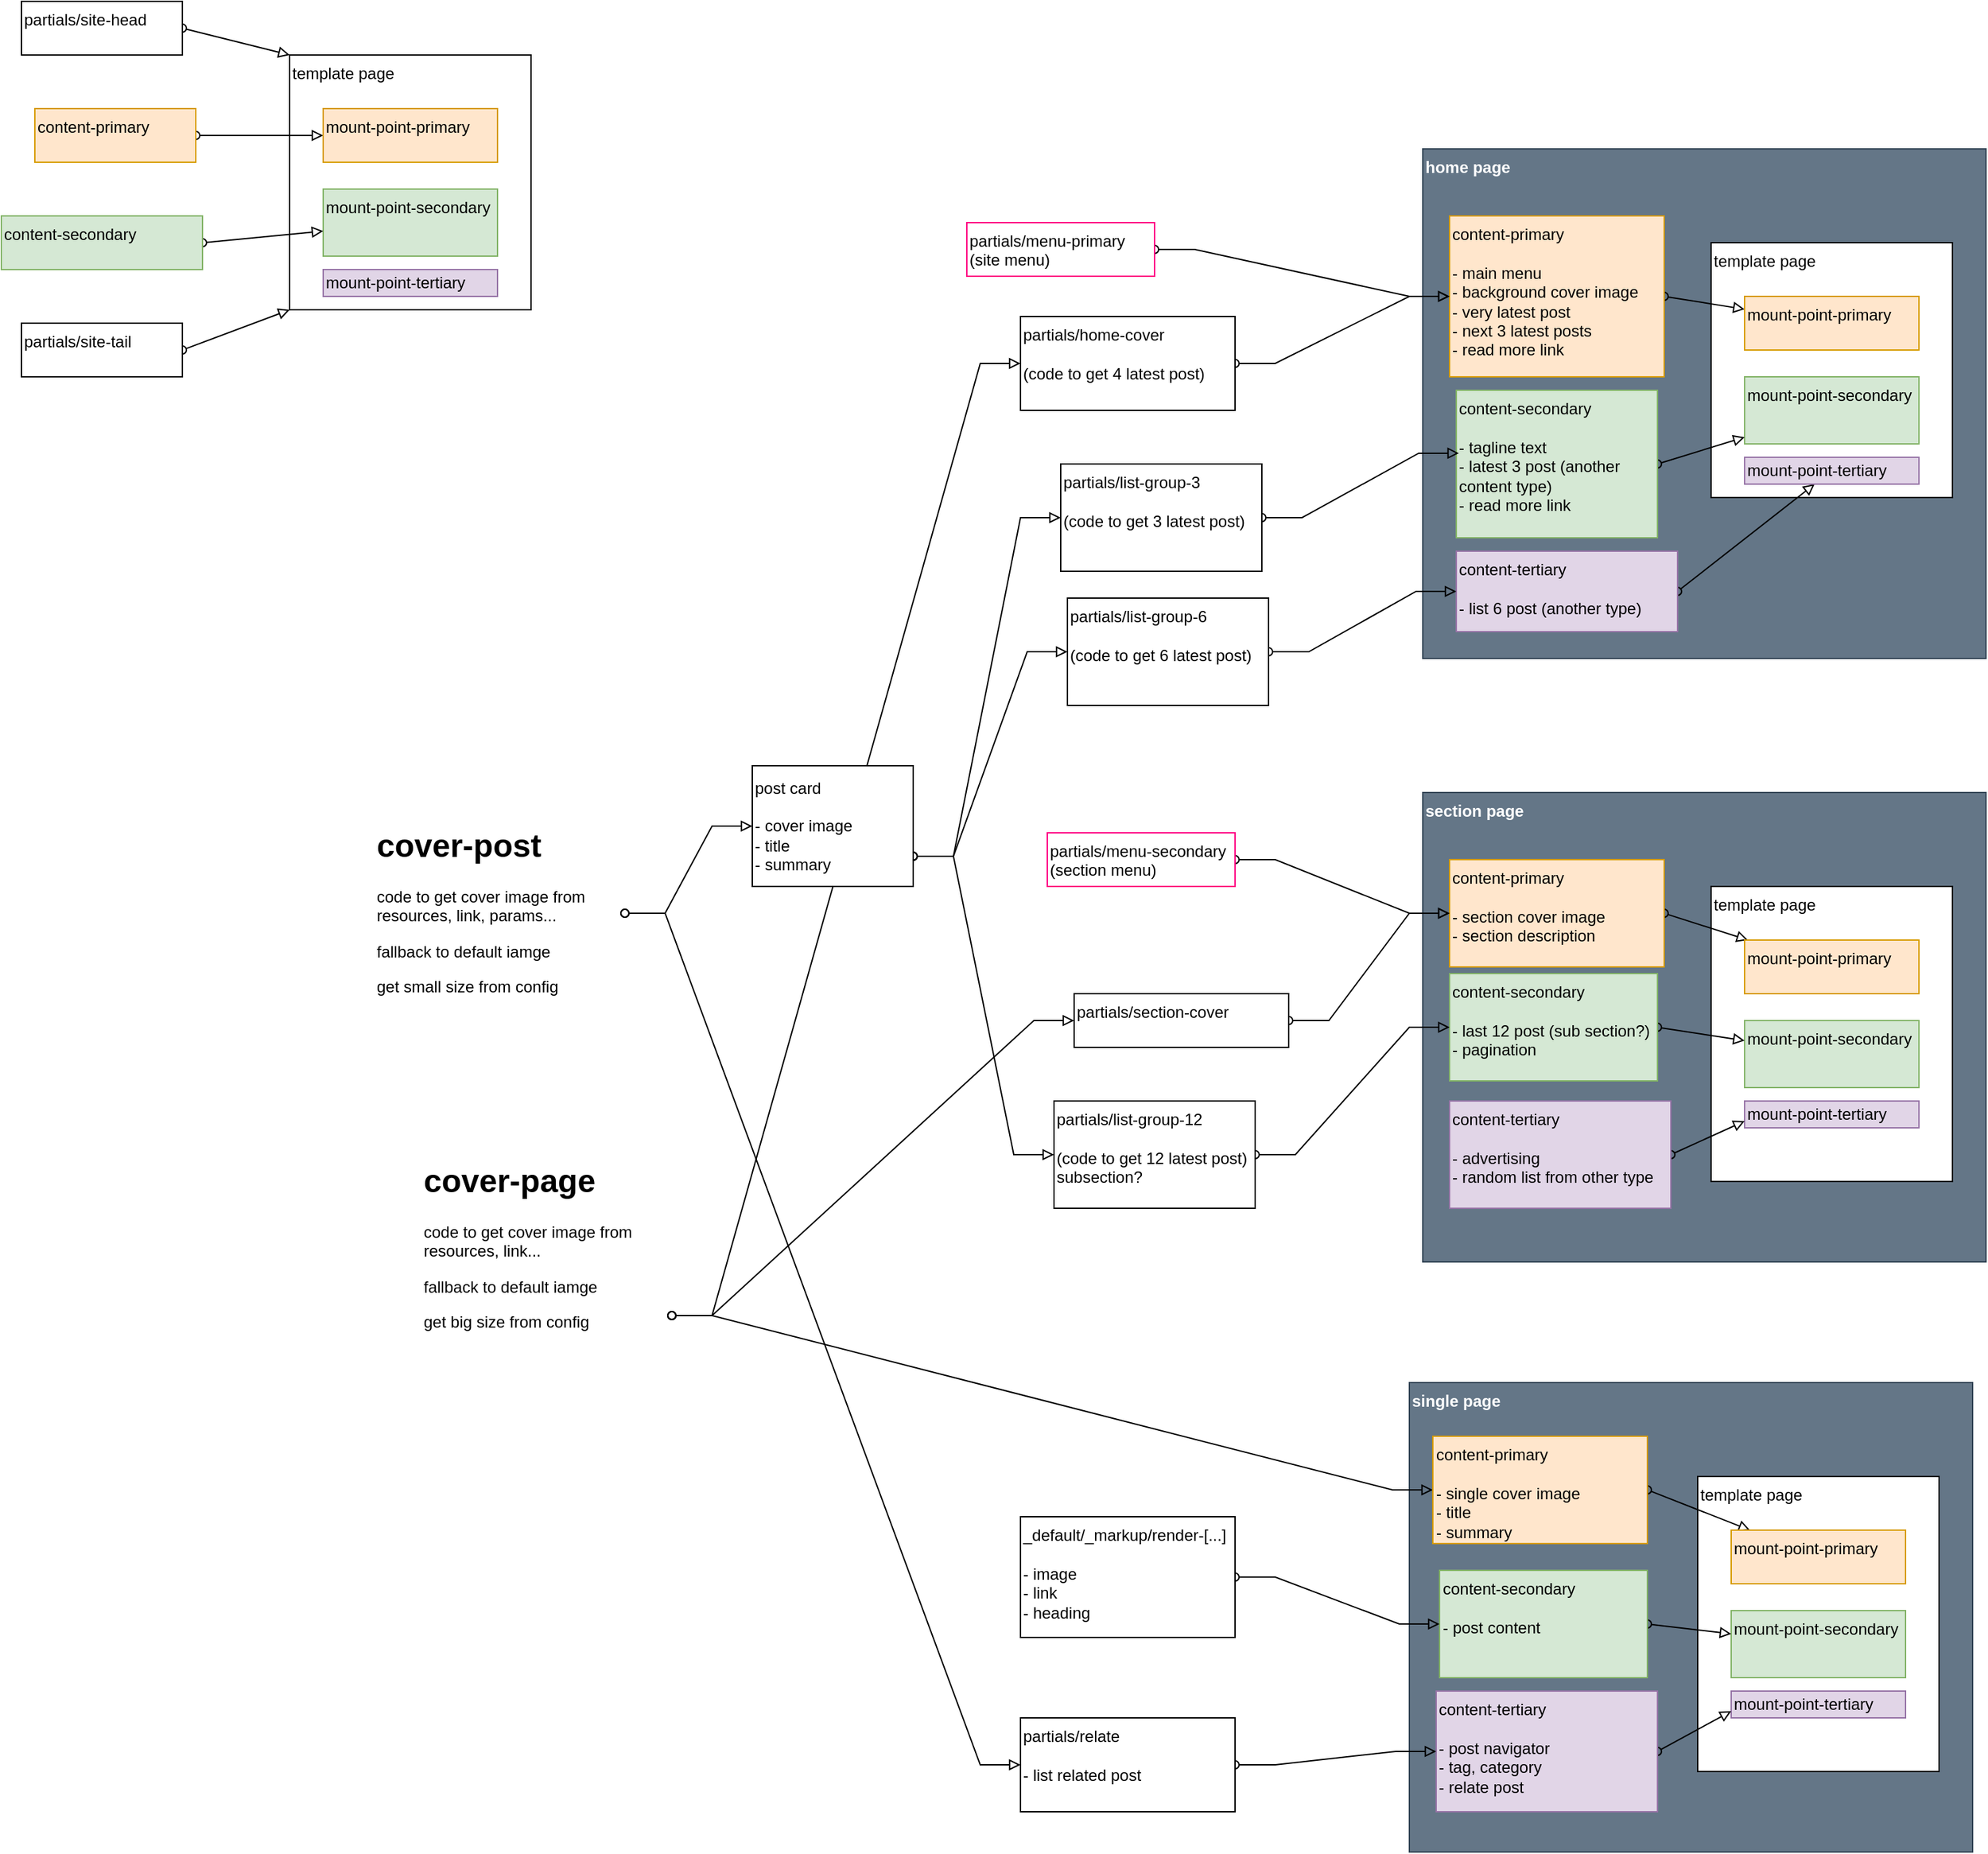 <mxfile version="13.5.8" type="github">
  <diagram id="3CC6cZOWKc5HPjwIYp_i" name="Page-1">
    <mxGraphModel dx="2523" dy="861" grid="1" gridSize="10" guides="1" tooltips="1" connect="1" arrows="1" fold="1" page="1" pageScale="1" pageWidth="850" pageHeight="1100" math="0" shadow="0">
      <root>
        <mxCell id="0" />
        <mxCell id="1" parent="0" />
        <mxCell id="9Z9RfsvURIoyUKrnc7gD-143" value="single page" style="rounded=0;whiteSpace=wrap;html=1;glass=0;sketch=0;fontSize=12;align=left;fillColor=#647687;strokeColor=#314354;fontColor=#ffffff;verticalAlign=top;fontStyle=1" vertex="1" parent="1">
          <mxGeometry x="350" y="1090" width="420" height="350" as="geometry" />
        </mxCell>
        <mxCell id="9Z9RfsvURIoyUKrnc7gD-97" value="home page" style="rounded=0;whiteSpace=wrap;html=1;glass=0;sketch=0;fontSize=12;align=left;fillColor=#647687;strokeColor=#314354;fontColor=#ffffff;verticalAlign=top;fontStyle=1" vertex="1" parent="1">
          <mxGeometry x="360" y="170" width="420" height="380" as="geometry" />
        </mxCell>
        <mxCell id="9Z9RfsvURIoyUKrnc7gD-37" value="template page" style="rounded=0;whiteSpace=wrap;html=1;align=left;verticalAlign=top;" vertex="1" parent="1">
          <mxGeometry x="-485" y="100" width="180" height="190" as="geometry" />
        </mxCell>
        <mxCell id="9Z9RfsvURIoyUKrnc7gD-51" style="edgeStyle=none;rounded=0;orthogonalLoop=1;jettySize=auto;html=1;exitX=1;exitY=0.5;exitDx=0;exitDy=0;startArrow=oval;startFill=0;endArrow=block;endFill=0;fontSize=12;" edge="1" parent="1" source="9Z9RfsvURIoyUKrnc7gD-38" target="9Z9RfsvURIoyUKrnc7gD-43">
          <mxGeometry relative="1" as="geometry" />
        </mxCell>
        <mxCell id="9Z9RfsvURIoyUKrnc7gD-38" value="content-primary" style="rounded=0;whiteSpace=wrap;html=1;align=left;verticalAlign=top;fillColor=#ffe6cc;strokeColor=#d79b00;" vertex="1" parent="1">
          <mxGeometry x="-675" y="140" width="120" height="40" as="geometry" />
        </mxCell>
        <mxCell id="9Z9RfsvURIoyUKrnc7gD-43" value="mount-point-primary" style="whiteSpace=wrap;html=1;rounded=0;align=left;verticalAlign=top;strokeColor=#d79b00;fillColor=#ffe6cc;" vertex="1" parent="1">
          <mxGeometry x="-460" y="140" width="130" height="40" as="geometry" />
        </mxCell>
        <mxCell id="9Z9RfsvURIoyUKrnc7gD-45" value="mount-point-secondary" style="whiteSpace=wrap;html=1;rounded=0;align=left;verticalAlign=top;strokeColor=#82b366;fillColor=#d5e8d4;" vertex="1" parent="1">
          <mxGeometry x="-460" y="200" width="130" height="50" as="geometry" />
        </mxCell>
        <mxCell id="9Z9RfsvURIoyUKrnc7gD-52" style="edgeStyle=none;rounded=0;orthogonalLoop=1;jettySize=auto;html=1;exitX=1;exitY=0.5;exitDx=0;exitDy=0;startArrow=oval;startFill=0;endArrow=block;endFill=0;fontSize=12;" edge="1" parent="1" source="9Z9RfsvURIoyUKrnc7gD-46" target="9Z9RfsvURIoyUKrnc7gD-45">
          <mxGeometry relative="1" as="geometry" />
        </mxCell>
        <mxCell id="9Z9RfsvURIoyUKrnc7gD-46" value="content-secondary" style="rounded=0;whiteSpace=wrap;html=1;align=left;verticalAlign=top;fillColor=#d5e8d4;strokeColor=#82b366;" vertex="1" parent="1">
          <mxGeometry x="-700" y="220" width="150" height="40" as="geometry" />
        </mxCell>
        <mxCell id="9Z9RfsvURIoyUKrnc7gD-56" style="edgeStyle=none;rounded=0;orthogonalLoop=1;jettySize=auto;html=1;exitX=1;exitY=0.5;exitDx=0;exitDy=0;entryX=0;entryY=0;entryDx=0;entryDy=0;startArrow=oval;startFill=0;endArrow=block;endFill=0;fontSize=12;" edge="1" parent="1" source="9Z9RfsvURIoyUKrnc7gD-53" target="9Z9RfsvURIoyUKrnc7gD-37">
          <mxGeometry relative="1" as="geometry" />
        </mxCell>
        <mxCell id="9Z9RfsvURIoyUKrnc7gD-53" value="partials/site-head" style="rounded=0;whiteSpace=wrap;html=1;align=left;verticalAlign=top;" vertex="1" parent="1">
          <mxGeometry x="-685" y="60" width="120" height="40" as="geometry" />
        </mxCell>
        <mxCell id="9Z9RfsvURIoyUKrnc7gD-55" style="edgeStyle=none;rounded=0;orthogonalLoop=1;jettySize=auto;html=1;exitX=1;exitY=0.5;exitDx=0;exitDy=0;entryX=0;entryY=1;entryDx=0;entryDy=0;startArrow=oval;startFill=0;endArrow=block;endFill=0;fontSize=12;" edge="1" parent="1" source="9Z9RfsvURIoyUKrnc7gD-54" target="9Z9RfsvURIoyUKrnc7gD-37">
          <mxGeometry relative="1" as="geometry" />
        </mxCell>
        <mxCell id="9Z9RfsvURIoyUKrnc7gD-54" value="partials/site-tail" style="rounded=0;whiteSpace=wrap;html=1;align=left;verticalAlign=top;" vertex="1" parent="1">
          <mxGeometry x="-685" y="300" width="120" height="40" as="geometry" />
        </mxCell>
        <mxCell id="9Z9RfsvURIoyUKrnc7gD-68" value="template page" style="rounded=0;whiteSpace=wrap;html=1;align=left;verticalAlign=top;" vertex="1" parent="1">
          <mxGeometry x="575" y="240" width="180" height="190" as="geometry" />
        </mxCell>
        <mxCell id="9Z9RfsvURIoyUKrnc7gD-69" style="edgeStyle=none;rounded=0;orthogonalLoop=1;jettySize=auto;html=1;exitX=1;exitY=0.5;exitDx=0;exitDy=0;startArrow=oval;startFill=0;endArrow=block;endFill=0;fontSize=12;" edge="1" source="9Z9RfsvURIoyUKrnc7gD-70" target="9Z9RfsvURIoyUKrnc7gD-71" parent="1">
          <mxGeometry relative="1" as="geometry" />
        </mxCell>
        <mxCell id="9Z9RfsvURIoyUKrnc7gD-70" value="content-primary&lt;br&gt;&lt;br&gt;- main menu&lt;br&gt;- background cover image&lt;br&gt;-&amp;nbsp;very latest post&lt;br&gt;- next 3 latest posts&lt;br&gt;- read more link" style="rounded=0;whiteSpace=wrap;html=1;align=left;verticalAlign=top;fillColor=#ffe6cc;strokeColor=#d79b00;" vertex="1" parent="1">
          <mxGeometry x="380" y="220" width="160" height="120" as="geometry" />
        </mxCell>
        <mxCell id="9Z9RfsvURIoyUKrnc7gD-71" value="mount-point-primary" style="whiteSpace=wrap;html=1;rounded=0;align=left;verticalAlign=top;strokeColor=#d79b00;fillColor=#ffe6cc;" vertex="1" parent="1">
          <mxGeometry x="600" y="280" width="130" height="40" as="geometry" />
        </mxCell>
        <mxCell id="9Z9RfsvURIoyUKrnc7gD-72" value="mount-point-secondary" style="whiteSpace=wrap;html=1;rounded=0;align=left;verticalAlign=top;strokeColor=#82b366;fillColor=#d5e8d4;" vertex="1" parent="1">
          <mxGeometry x="600" y="340" width="130" height="50" as="geometry" />
        </mxCell>
        <mxCell id="9Z9RfsvURIoyUKrnc7gD-73" style="edgeStyle=none;rounded=0;orthogonalLoop=1;jettySize=auto;html=1;exitX=1;exitY=0.5;exitDx=0;exitDy=0;startArrow=oval;startFill=0;endArrow=block;endFill=0;fontSize=12;" edge="1" source="9Z9RfsvURIoyUKrnc7gD-74" target="9Z9RfsvURIoyUKrnc7gD-72" parent="1">
          <mxGeometry relative="1" as="geometry" />
        </mxCell>
        <mxCell id="9Z9RfsvURIoyUKrnc7gD-74" value="content-secondary&lt;br&gt;&lt;br&gt;- tagline text&lt;br&gt;- latest 3 post (another content type)&lt;br&gt;- read more link" style="rounded=0;whiteSpace=wrap;html=1;align=left;verticalAlign=top;fillColor=#d5e8d4;strokeColor=#82b366;" vertex="1" parent="1">
          <mxGeometry x="385" y="350" width="150" height="110" as="geometry" />
        </mxCell>
        <mxCell id="9Z9RfsvURIoyUKrnc7gD-98" value="section page" style="rounded=0;whiteSpace=wrap;html=1;glass=0;sketch=0;fontSize=12;align=left;fillColor=#647687;strokeColor=#314354;fontColor=#ffffff;verticalAlign=top;fontStyle=1" vertex="1" parent="1">
          <mxGeometry x="360" y="650" width="420" height="350" as="geometry" />
        </mxCell>
        <mxCell id="9Z9RfsvURIoyUKrnc7gD-99" value="template page" style="rounded=0;whiteSpace=wrap;html=1;align=left;verticalAlign=top;" vertex="1" parent="1">
          <mxGeometry x="575" y="720" width="180" height="220" as="geometry" />
        </mxCell>
        <mxCell id="9Z9RfsvURIoyUKrnc7gD-100" style="edgeStyle=none;rounded=0;orthogonalLoop=1;jettySize=auto;html=1;exitX=1;exitY=0.5;exitDx=0;exitDy=0;startArrow=oval;startFill=0;endArrow=block;endFill=0;fontSize=12;" edge="1" source="9Z9RfsvURIoyUKrnc7gD-101" target="9Z9RfsvURIoyUKrnc7gD-102" parent="1">
          <mxGeometry relative="1" as="geometry" />
        </mxCell>
        <mxCell id="9Z9RfsvURIoyUKrnc7gD-101" value="content-primary&lt;br&gt;&lt;br&gt;- section cover image&lt;br&gt;- section description" style="rounded=0;whiteSpace=wrap;html=1;align=left;verticalAlign=top;fillColor=#ffe6cc;strokeColor=#d79b00;" vertex="1" parent="1">
          <mxGeometry x="380" y="700" width="160" height="80" as="geometry" />
        </mxCell>
        <mxCell id="9Z9RfsvURIoyUKrnc7gD-102" value="mount-point-primary" style="whiteSpace=wrap;html=1;rounded=0;align=left;verticalAlign=top;strokeColor=#d79b00;fillColor=#ffe6cc;" vertex="1" parent="1">
          <mxGeometry x="600" y="760" width="130" height="40" as="geometry" />
        </mxCell>
        <mxCell id="9Z9RfsvURIoyUKrnc7gD-103" value="mount-point-secondary" style="whiteSpace=wrap;html=1;rounded=0;align=left;verticalAlign=top;strokeColor=#82b366;fillColor=#d5e8d4;" vertex="1" parent="1">
          <mxGeometry x="600" y="820" width="130" height="50" as="geometry" />
        </mxCell>
        <mxCell id="9Z9RfsvURIoyUKrnc7gD-104" style="edgeStyle=none;rounded=0;orthogonalLoop=1;jettySize=auto;html=1;exitX=1;exitY=0.5;exitDx=0;exitDy=0;startArrow=oval;startFill=0;endArrow=block;endFill=0;fontSize=12;" edge="1" source="9Z9RfsvURIoyUKrnc7gD-105" target="9Z9RfsvURIoyUKrnc7gD-103" parent="1">
          <mxGeometry relative="1" as="geometry" />
        </mxCell>
        <mxCell id="9Z9RfsvURIoyUKrnc7gD-105" value="content-secondary&lt;br&gt;&lt;br&gt;- last 12 post (sub section?)&lt;br&gt;- pagination" style="rounded=0;whiteSpace=wrap;html=1;align=left;verticalAlign=top;fillColor=#d5e8d4;strokeColor=#82b366;" vertex="1" parent="1">
          <mxGeometry x="380" y="785" width="155" height="80" as="geometry" />
        </mxCell>
        <mxCell id="9Z9RfsvURIoyUKrnc7gD-107" value="" style="edgeStyle=entityRelationEdgeStyle;rounded=0;orthogonalLoop=1;jettySize=auto;html=1;startArrow=oval;startFill=0;endArrow=block;endFill=0;fontSize=12;" edge="1" parent="1" source="9Z9RfsvURIoyUKrnc7gD-106" target="9Z9RfsvURIoyUKrnc7gD-70">
          <mxGeometry relative="1" as="geometry" />
        </mxCell>
        <mxCell id="9Z9RfsvURIoyUKrnc7gD-106" value="partials/menu-primary&lt;br&gt;(site menu)" style="rounded=0;whiteSpace=wrap;html=1;align=left;verticalAlign=top;strokeColor=#FF0080;" vertex="1" parent="1">
          <mxGeometry x="20" y="225" width="140" height="40" as="geometry" />
        </mxCell>
        <mxCell id="9Z9RfsvURIoyUKrnc7gD-108" value="mount-point-tertiary" style="rounded=0;whiteSpace=wrap;html=1;glass=0;sketch=0;fontSize=12;align=left;fillColor=#e1d5e7;strokeColor=#9673a6;" vertex="1" parent="1">
          <mxGeometry x="-460" y="260" width="130" height="20" as="geometry" />
        </mxCell>
        <mxCell id="9Z9RfsvURIoyUKrnc7gD-109" value="mount-point-tertiary" style="rounded=0;whiteSpace=wrap;html=1;glass=0;sketch=0;fontSize=12;align=left;fillColor=#e1d5e7;strokeColor=#9673a6;" vertex="1" parent="1">
          <mxGeometry x="600" y="880" width="130" height="20" as="geometry" />
        </mxCell>
        <mxCell id="9Z9RfsvURIoyUKrnc7gD-111" style="edgeStyle=none;rounded=0;orthogonalLoop=1;jettySize=auto;html=1;exitX=1;exitY=0.5;exitDx=0;exitDy=0;entryX=0;entryY=0.75;entryDx=0;entryDy=0;startArrow=oval;startFill=0;endArrow=block;endFill=0;fontSize=12;" edge="1" parent="1" source="9Z9RfsvURIoyUKrnc7gD-110" target="9Z9RfsvURIoyUKrnc7gD-109">
          <mxGeometry relative="1" as="geometry" />
        </mxCell>
        <mxCell id="9Z9RfsvURIoyUKrnc7gD-110" value="content-tertiary&lt;br&gt;&lt;br&gt;- advertising&lt;br&gt;- random list from other type" style="rounded=0;whiteSpace=wrap;html=1;align=left;verticalAlign=top;fillColor=#e1d5e7;strokeColor=#9673a6;" vertex="1" parent="1">
          <mxGeometry x="380" y="880" width="165" height="80" as="geometry" />
        </mxCell>
        <mxCell id="9Z9RfsvURIoyUKrnc7gD-115" style="edgeStyle=entityRelationEdgeStyle;rounded=0;orthogonalLoop=1;jettySize=auto;html=1;exitX=1;exitY=0.5;exitDx=0;exitDy=0;entryX=0;entryY=0.5;entryDx=0;entryDy=0;startArrow=oval;startFill=0;endArrow=block;endFill=0;fontSize=12;" edge="1" parent="1" source="9Z9RfsvURIoyUKrnc7gD-114" target="9Z9RfsvURIoyUKrnc7gD-70">
          <mxGeometry relative="1" as="geometry" />
        </mxCell>
        <mxCell id="9Z9RfsvURIoyUKrnc7gD-114" value="partials/home-cover&lt;br&gt;&lt;br&gt;(code to get 4 latest post)" style="rounded=0;whiteSpace=wrap;html=1;align=left;verticalAlign=top;" vertex="1" parent="1">
          <mxGeometry x="60" y="295" width="160" height="70" as="geometry" />
        </mxCell>
        <mxCell id="9Z9RfsvURIoyUKrnc7gD-117" style="edgeStyle=entityRelationEdgeStyle;rounded=0;orthogonalLoop=1;jettySize=auto;html=1;exitX=1;exitY=0.5;exitDx=0;exitDy=0;entryX=0.013;entryY=0.427;entryDx=0;entryDy=0;entryPerimeter=0;startArrow=oval;startFill=0;endArrow=block;endFill=0;fontSize=12;" edge="1" parent="1" source="9Z9RfsvURIoyUKrnc7gD-116" target="9Z9RfsvURIoyUKrnc7gD-74">
          <mxGeometry relative="1" as="geometry" />
        </mxCell>
        <mxCell id="9Z9RfsvURIoyUKrnc7gD-116" value="partials/list-group-3&lt;br&gt;&lt;br&gt;(code to get 3 latest post)" style="rounded=0;whiteSpace=wrap;html=1;align=left;verticalAlign=top;" vertex="1" parent="1">
          <mxGeometry x="90" y="405" width="150" height="80" as="geometry" />
        </mxCell>
        <mxCell id="9Z9RfsvURIoyUKrnc7gD-120" style="edgeStyle=none;rounded=0;orthogonalLoop=1;jettySize=auto;html=1;exitX=1;exitY=0.5;exitDx=0;exitDy=0;startArrow=oval;startFill=0;endArrow=block;endFill=0;fontSize=12;" edge="1" parent="1" source="9Z9RfsvURIoyUKrnc7gD-118" target="9Z9RfsvURIoyUKrnc7gD-119">
          <mxGeometry relative="1" as="geometry" />
        </mxCell>
        <mxCell id="9Z9RfsvURIoyUKrnc7gD-118" value="content-tertiary&lt;br&gt;&lt;br&gt;- list 6 post (another type)" style="rounded=0;whiteSpace=wrap;html=1;align=left;verticalAlign=top;fillColor=#e1d5e7;strokeColor=#9673a6;" vertex="1" parent="1">
          <mxGeometry x="385" y="470" width="165" height="60" as="geometry" />
        </mxCell>
        <mxCell id="9Z9RfsvURIoyUKrnc7gD-119" value="mount-point-tertiary" style="rounded=0;whiteSpace=wrap;html=1;glass=0;sketch=0;fontSize=12;align=left;fillColor=#e1d5e7;strokeColor=#9673a6;" vertex="1" parent="1">
          <mxGeometry x="600" y="400" width="130" height="20" as="geometry" />
        </mxCell>
        <mxCell id="9Z9RfsvURIoyUKrnc7gD-122" style="edgeStyle=entityRelationEdgeStyle;rounded=0;orthogonalLoop=1;jettySize=auto;html=1;exitX=1;exitY=0.5;exitDx=0;exitDy=0;startArrow=oval;startFill=0;endArrow=block;endFill=0;fontSize=12;" edge="1" parent="1" source="9Z9RfsvURIoyUKrnc7gD-121" target="9Z9RfsvURIoyUKrnc7gD-118">
          <mxGeometry relative="1" as="geometry" />
        </mxCell>
        <mxCell id="9Z9RfsvURIoyUKrnc7gD-121" value="partials/list-group-6&lt;br&gt;&lt;br&gt;(code to get 6 latest post)" style="rounded=0;whiteSpace=wrap;html=1;align=left;verticalAlign=top;" vertex="1" parent="1">
          <mxGeometry x="95" y="505" width="150" height="80" as="geometry" />
        </mxCell>
        <mxCell id="9Z9RfsvURIoyUKrnc7gD-125" style="edgeStyle=entityRelationEdgeStyle;rounded=0;orthogonalLoop=1;jettySize=auto;html=1;exitX=1;exitY=0.75;exitDx=0;exitDy=0;startArrow=oval;startFill=0;endArrow=block;endFill=0;fontSize=12;" edge="1" parent="1" source="9Z9RfsvURIoyUKrnc7gD-124" target="9Z9RfsvURIoyUKrnc7gD-114">
          <mxGeometry relative="1" as="geometry" />
        </mxCell>
        <mxCell id="9Z9RfsvURIoyUKrnc7gD-128" style="edgeStyle=entityRelationEdgeStyle;rounded=0;orthogonalLoop=1;jettySize=auto;html=1;exitX=1;exitY=0.75;exitDx=0;exitDy=0;entryX=0;entryY=0.5;entryDx=0;entryDy=0;startArrow=oval;startFill=0;endArrow=block;endFill=0;fontSize=12;" edge="1" parent="1" source="9Z9RfsvURIoyUKrnc7gD-124" target="9Z9RfsvURIoyUKrnc7gD-127">
          <mxGeometry relative="1" as="geometry" />
        </mxCell>
        <mxCell id="9Z9RfsvURIoyUKrnc7gD-154" style="edgeStyle=entityRelationEdgeStyle;rounded=0;orthogonalLoop=1;jettySize=auto;html=1;exitX=1;exitY=0.75;exitDx=0;exitDy=0;startArrow=oval;startFill=0;endArrow=block;endFill=0;fontSize=12;entryX=0;entryY=0.5;entryDx=0;entryDy=0;" edge="1" parent="1" source="9Z9RfsvURIoyUKrnc7gD-124" target="9Z9RfsvURIoyUKrnc7gD-146">
          <mxGeometry relative="1" as="geometry">
            <mxPoint x="190" y="1210" as="targetPoint" />
          </mxGeometry>
        </mxCell>
        <mxCell id="9Z9RfsvURIoyUKrnc7gD-124" value="&lt;h1&gt;cover-page&lt;/h1&gt;&lt;p&gt;code to get cover image from resources, link...&lt;/p&gt;&lt;p&gt;fallback to default iamge&lt;/p&gt;&lt;p&gt;get big size from config&lt;/p&gt;" style="text;html=1;strokeColor=none;fillColor=none;spacing=5;spacingTop=-20;whiteSpace=wrap;overflow=hidden;rounded=0;" vertex="1" parent="1">
          <mxGeometry x="-390" y="920" width="190" height="160" as="geometry" />
        </mxCell>
        <mxCell id="9Z9RfsvURIoyUKrnc7gD-137" style="edgeStyle=entityRelationEdgeStyle;rounded=0;orthogonalLoop=1;jettySize=auto;html=1;exitX=1;exitY=0.5;exitDx=0;exitDy=0;startArrow=oval;startFill=0;endArrow=block;endFill=0;fontSize=12;" edge="1" parent="1" source="9Z9RfsvURIoyUKrnc7gD-127" target="9Z9RfsvURIoyUKrnc7gD-101">
          <mxGeometry relative="1" as="geometry" />
        </mxCell>
        <mxCell id="9Z9RfsvURIoyUKrnc7gD-127" value="partials/section-cover" style="rounded=0;whiteSpace=wrap;html=1;align=left;verticalAlign=top;" vertex="1" parent="1">
          <mxGeometry x="100" y="800" width="160" height="40" as="geometry" />
        </mxCell>
        <mxCell id="9Z9RfsvURIoyUKrnc7gD-133" style="edgeStyle=entityRelationEdgeStyle;rounded=0;orthogonalLoop=1;jettySize=auto;html=1;startArrow=oval;startFill=0;endArrow=block;endFill=0;fontSize=12;exitX=1;exitY=0.5;exitDx=0;exitDy=0;" edge="1" parent="1" source="9Z9RfsvURIoyUKrnc7gD-129" target="9Z9RfsvURIoyUKrnc7gD-130">
          <mxGeometry relative="1" as="geometry">
            <mxPoint x="-180" y="600" as="sourcePoint" />
          </mxGeometry>
        </mxCell>
        <mxCell id="9Z9RfsvURIoyUKrnc7gD-159" style="edgeStyle=entityRelationEdgeStyle;rounded=0;orthogonalLoop=1;jettySize=auto;html=1;exitX=1;exitY=0.5;exitDx=0;exitDy=0;entryX=0;entryY=0.5;entryDx=0;entryDy=0;startArrow=oval;startFill=0;endArrow=block;endFill=0;fontSize=12;" edge="1" parent="1" source="9Z9RfsvURIoyUKrnc7gD-129" target="9Z9RfsvURIoyUKrnc7gD-157">
          <mxGeometry relative="1" as="geometry" />
        </mxCell>
        <mxCell id="9Z9RfsvURIoyUKrnc7gD-129" value="&lt;h1&gt;cover-post&lt;/h1&gt;&lt;p&gt;code to get cover image from resources, link, params...&lt;/p&gt;&lt;p&gt;fallback to default iamge&lt;/p&gt;&lt;p&gt;get small size from config&lt;/p&gt;" style="text;html=1;strokeColor=none;fillColor=none;spacing=5;spacingTop=-20;whiteSpace=wrap;overflow=hidden;rounded=0;" vertex="1" parent="1">
          <mxGeometry x="-425" y="670" width="190" height="140" as="geometry" />
        </mxCell>
        <mxCell id="9Z9RfsvURIoyUKrnc7gD-131" style="edgeStyle=entityRelationEdgeStyle;rounded=0;orthogonalLoop=1;jettySize=auto;html=1;exitX=1;exitY=0.75;exitDx=0;exitDy=0;entryX=0;entryY=0.5;entryDx=0;entryDy=0;startArrow=oval;startFill=0;endArrow=block;endFill=0;fontSize=12;" edge="1" parent="1" source="9Z9RfsvURIoyUKrnc7gD-130" target="9Z9RfsvURIoyUKrnc7gD-116">
          <mxGeometry relative="1" as="geometry" />
        </mxCell>
        <mxCell id="9Z9RfsvURIoyUKrnc7gD-132" style="edgeStyle=entityRelationEdgeStyle;rounded=0;orthogonalLoop=1;jettySize=auto;html=1;exitX=1;exitY=0.75;exitDx=0;exitDy=0;startArrow=oval;startFill=0;endArrow=block;endFill=0;fontSize=12;" edge="1" parent="1" source="9Z9RfsvURIoyUKrnc7gD-130" target="9Z9RfsvURIoyUKrnc7gD-121">
          <mxGeometry relative="1" as="geometry" />
        </mxCell>
        <mxCell id="9Z9RfsvURIoyUKrnc7gD-136" style="edgeStyle=entityRelationEdgeStyle;rounded=0;orthogonalLoop=1;jettySize=auto;html=1;startArrow=oval;startFill=0;endArrow=block;endFill=0;fontSize=12;entryX=0;entryY=0.5;entryDx=0;entryDy=0;exitX=1;exitY=0.75;exitDx=0;exitDy=0;" edge="1" parent="1" source="9Z9RfsvURIoyUKrnc7gD-130" target="9Z9RfsvURIoyUKrnc7gD-134">
          <mxGeometry relative="1" as="geometry">
            <mxPoint x="-20" y="760" as="sourcePoint" />
            <mxPoint x="80" y="920" as="targetPoint" />
          </mxGeometry>
        </mxCell>
        <mxCell id="9Z9RfsvURIoyUKrnc7gD-130" value="post card&lt;br&gt;&lt;br&gt;- cover image&lt;br&gt;- title&lt;br&gt;- summary" style="rounded=0;whiteSpace=wrap;html=1;glass=0;sketch=0;fontSize=12;align=left;" vertex="1" parent="1">
          <mxGeometry x="-140" y="630" width="120" height="90" as="geometry" />
        </mxCell>
        <mxCell id="9Z9RfsvURIoyUKrnc7gD-138" style="edgeStyle=entityRelationEdgeStyle;rounded=0;orthogonalLoop=1;jettySize=auto;html=1;exitX=1;exitY=0.5;exitDx=0;exitDy=0;startArrow=oval;startFill=0;endArrow=block;endFill=0;fontSize=12;" edge="1" parent="1" source="9Z9RfsvURIoyUKrnc7gD-134" target="9Z9RfsvURIoyUKrnc7gD-105">
          <mxGeometry relative="1" as="geometry" />
        </mxCell>
        <mxCell id="9Z9RfsvURIoyUKrnc7gD-134" value="partials/list-group-12&lt;br&gt;&lt;br&gt;(code to get 12 latest post)&lt;br&gt;subsection?&lt;br&gt;" style="rounded=0;whiteSpace=wrap;html=1;align=left;verticalAlign=top;" vertex="1" parent="1">
          <mxGeometry x="85" y="880" width="150" height="80" as="geometry" />
        </mxCell>
        <mxCell id="9Z9RfsvURIoyUKrnc7gD-139" value="partials/menu-primary&lt;br&gt;(site menu)" style="rounded=0;whiteSpace=wrap;html=1;align=left;verticalAlign=top;strokeColor=#FF0080;" vertex="1" parent="1">
          <mxGeometry x="20" y="225" width="140" height="40" as="geometry" />
        </mxCell>
        <mxCell id="9Z9RfsvURIoyUKrnc7gD-142" style="edgeStyle=entityRelationEdgeStyle;rounded=0;orthogonalLoop=1;jettySize=auto;html=1;exitX=1;exitY=0.5;exitDx=0;exitDy=0;entryX=0;entryY=0.5;entryDx=0;entryDy=0;startArrow=oval;startFill=0;endArrow=block;endFill=0;fontSize=12;" edge="1" parent="1" source="9Z9RfsvURIoyUKrnc7gD-140" target="9Z9RfsvURIoyUKrnc7gD-101">
          <mxGeometry relative="1" as="geometry" />
        </mxCell>
        <mxCell id="9Z9RfsvURIoyUKrnc7gD-140" value="partials/menu-secondary&lt;br&gt;(section menu)" style="rounded=0;whiteSpace=wrap;html=1;align=left;verticalAlign=top;strokeColor=#FF0080;" vertex="1" parent="1">
          <mxGeometry x="80" y="680" width="140" height="40" as="geometry" />
        </mxCell>
        <mxCell id="9Z9RfsvURIoyUKrnc7gD-144" value="template page" style="rounded=0;whiteSpace=wrap;html=1;align=left;verticalAlign=top;" vertex="1" parent="1">
          <mxGeometry x="565" y="1160" width="180" height="220" as="geometry" />
        </mxCell>
        <mxCell id="9Z9RfsvURIoyUKrnc7gD-145" style="edgeStyle=none;rounded=0;orthogonalLoop=1;jettySize=auto;html=1;exitX=1;exitY=0.5;exitDx=0;exitDy=0;startArrow=oval;startFill=0;endArrow=block;endFill=0;fontSize=12;" edge="1" source="9Z9RfsvURIoyUKrnc7gD-146" target="9Z9RfsvURIoyUKrnc7gD-147" parent="1">
          <mxGeometry relative="1" as="geometry" />
        </mxCell>
        <mxCell id="9Z9RfsvURIoyUKrnc7gD-146" value="content-primary&lt;br&gt;&lt;br&gt;- single cover image&lt;br&gt;- title&lt;br&gt;- summary" style="rounded=0;whiteSpace=wrap;html=1;align=left;verticalAlign=top;fillColor=#ffe6cc;strokeColor=#d79b00;" vertex="1" parent="1">
          <mxGeometry x="367.5" y="1130" width="160" height="80" as="geometry" />
        </mxCell>
        <mxCell id="9Z9RfsvURIoyUKrnc7gD-147" value="mount-point-primary" style="whiteSpace=wrap;html=1;rounded=0;align=left;verticalAlign=top;strokeColor=#d79b00;fillColor=#ffe6cc;" vertex="1" parent="1">
          <mxGeometry x="590" y="1200" width="130" height="40" as="geometry" />
        </mxCell>
        <mxCell id="9Z9RfsvURIoyUKrnc7gD-148" value="mount-point-secondary" style="whiteSpace=wrap;html=1;rounded=0;align=left;verticalAlign=top;strokeColor=#82b366;fillColor=#d5e8d4;" vertex="1" parent="1">
          <mxGeometry x="590" y="1260" width="130" height="50" as="geometry" />
        </mxCell>
        <mxCell id="9Z9RfsvURIoyUKrnc7gD-149" style="edgeStyle=none;rounded=0;orthogonalLoop=1;jettySize=auto;html=1;exitX=1;exitY=0.5;exitDx=0;exitDy=0;startArrow=oval;startFill=0;endArrow=block;endFill=0;fontSize=12;" edge="1" source="9Z9RfsvURIoyUKrnc7gD-150" target="9Z9RfsvURIoyUKrnc7gD-148" parent="1">
          <mxGeometry relative="1" as="geometry" />
        </mxCell>
        <mxCell id="9Z9RfsvURIoyUKrnc7gD-150" value="content-secondary&lt;br&gt;&lt;br&gt;- post content" style="rounded=0;whiteSpace=wrap;html=1;align=left;verticalAlign=top;fillColor=#d5e8d4;strokeColor=#82b366;" vertex="1" parent="1">
          <mxGeometry x="372.5" y="1230" width="155" height="80" as="geometry" />
        </mxCell>
        <mxCell id="9Z9RfsvURIoyUKrnc7gD-151" value="mount-point-tertiary" style="rounded=0;whiteSpace=wrap;html=1;glass=0;sketch=0;fontSize=12;align=left;fillColor=#e1d5e7;strokeColor=#9673a6;" vertex="1" parent="1">
          <mxGeometry x="590" y="1320" width="130" height="20" as="geometry" />
        </mxCell>
        <mxCell id="9Z9RfsvURIoyUKrnc7gD-152" style="edgeStyle=none;rounded=0;orthogonalLoop=1;jettySize=auto;html=1;exitX=1;exitY=0.5;exitDx=0;exitDy=0;entryX=0;entryY=0.75;entryDx=0;entryDy=0;startArrow=oval;startFill=0;endArrow=block;endFill=0;fontSize=12;" edge="1" source="9Z9RfsvURIoyUKrnc7gD-153" target="9Z9RfsvURIoyUKrnc7gD-151" parent="1">
          <mxGeometry relative="1" as="geometry" />
        </mxCell>
        <mxCell id="9Z9RfsvURIoyUKrnc7gD-153" value="content-tertiary&lt;br&gt;&lt;br&gt;- post navigator&lt;br&gt;- tag, category&lt;br&gt;- relate post" style="rounded=0;whiteSpace=wrap;html=1;align=left;verticalAlign=top;fillColor=#e1d5e7;strokeColor=#9673a6;" vertex="1" parent="1">
          <mxGeometry x="370" y="1320" width="165" height="90" as="geometry" />
        </mxCell>
        <mxCell id="9Z9RfsvURIoyUKrnc7gD-156" style="edgeStyle=entityRelationEdgeStyle;rounded=0;orthogonalLoop=1;jettySize=auto;html=1;exitX=1;exitY=0.5;exitDx=0;exitDy=0;startArrow=oval;startFill=0;endArrow=block;endFill=0;fontSize=12;" edge="1" parent="1" source="9Z9RfsvURIoyUKrnc7gD-155" target="9Z9RfsvURIoyUKrnc7gD-150">
          <mxGeometry relative="1" as="geometry" />
        </mxCell>
        <mxCell id="9Z9RfsvURIoyUKrnc7gD-155" value="_default/_markup/render-[...]&lt;br&gt;&lt;br&gt;- image&lt;br&gt;- link&lt;br&gt;- heading" style="rounded=0;whiteSpace=wrap;html=1;align=left;verticalAlign=top;" vertex="1" parent="1">
          <mxGeometry x="60" y="1190" width="160" height="90" as="geometry" />
        </mxCell>
        <mxCell id="9Z9RfsvURIoyUKrnc7gD-158" style="edgeStyle=entityRelationEdgeStyle;rounded=0;orthogonalLoop=1;jettySize=auto;html=1;exitX=1;exitY=0.5;exitDx=0;exitDy=0;startArrow=oval;startFill=0;endArrow=block;endFill=0;fontSize=12;" edge="1" parent="1" source="9Z9RfsvURIoyUKrnc7gD-157" target="9Z9RfsvURIoyUKrnc7gD-153">
          <mxGeometry relative="1" as="geometry" />
        </mxCell>
        <mxCell id="9Z9RfsvURIoyUKrnc7gD-157" value="partials/relate&lt;br&gt;&lt;br&gt;- list related post" style="rounded=0;whiteSpace=wrap;html=1;align=left;verticalAlign=top;" vertex="1" parent="1">
          <mxGeometry x="60" y="1340" width="160" height="70" as="geometry" />
        </mxCell>
      </root>
    </mxGraphModel>
  </diagram>
</mxfile>
